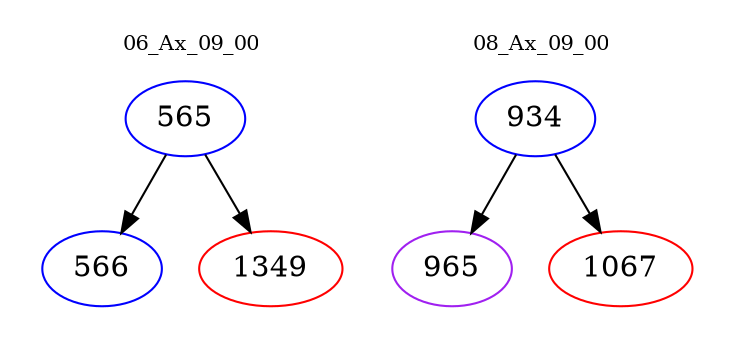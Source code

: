 digraph{
subgraph cluster_0 {
color = white
label = "06_Ax_09_00";
fontsize=10;
T0_565 [label="565", color="blue"]
T0_565 -> T0_566 [color="black"]
T0_566 [label="566", color="blue"]
T0_565 -> T0_1349 [color="black"]
T0_1349 [label="1349", color="red"]
}
subgraph cluster_1 {
color = white
label = "08_Ax_09_00";
fontsize=10;
T1_934 [label="934", color="blue"]
T1_934 -> T1_965 [color="black"]
T1_965 [label="965", color="purple"]
T1_934 -> T1_1067 [color="black"]
T1_1067 [label="1067", color="red"]
}
}
